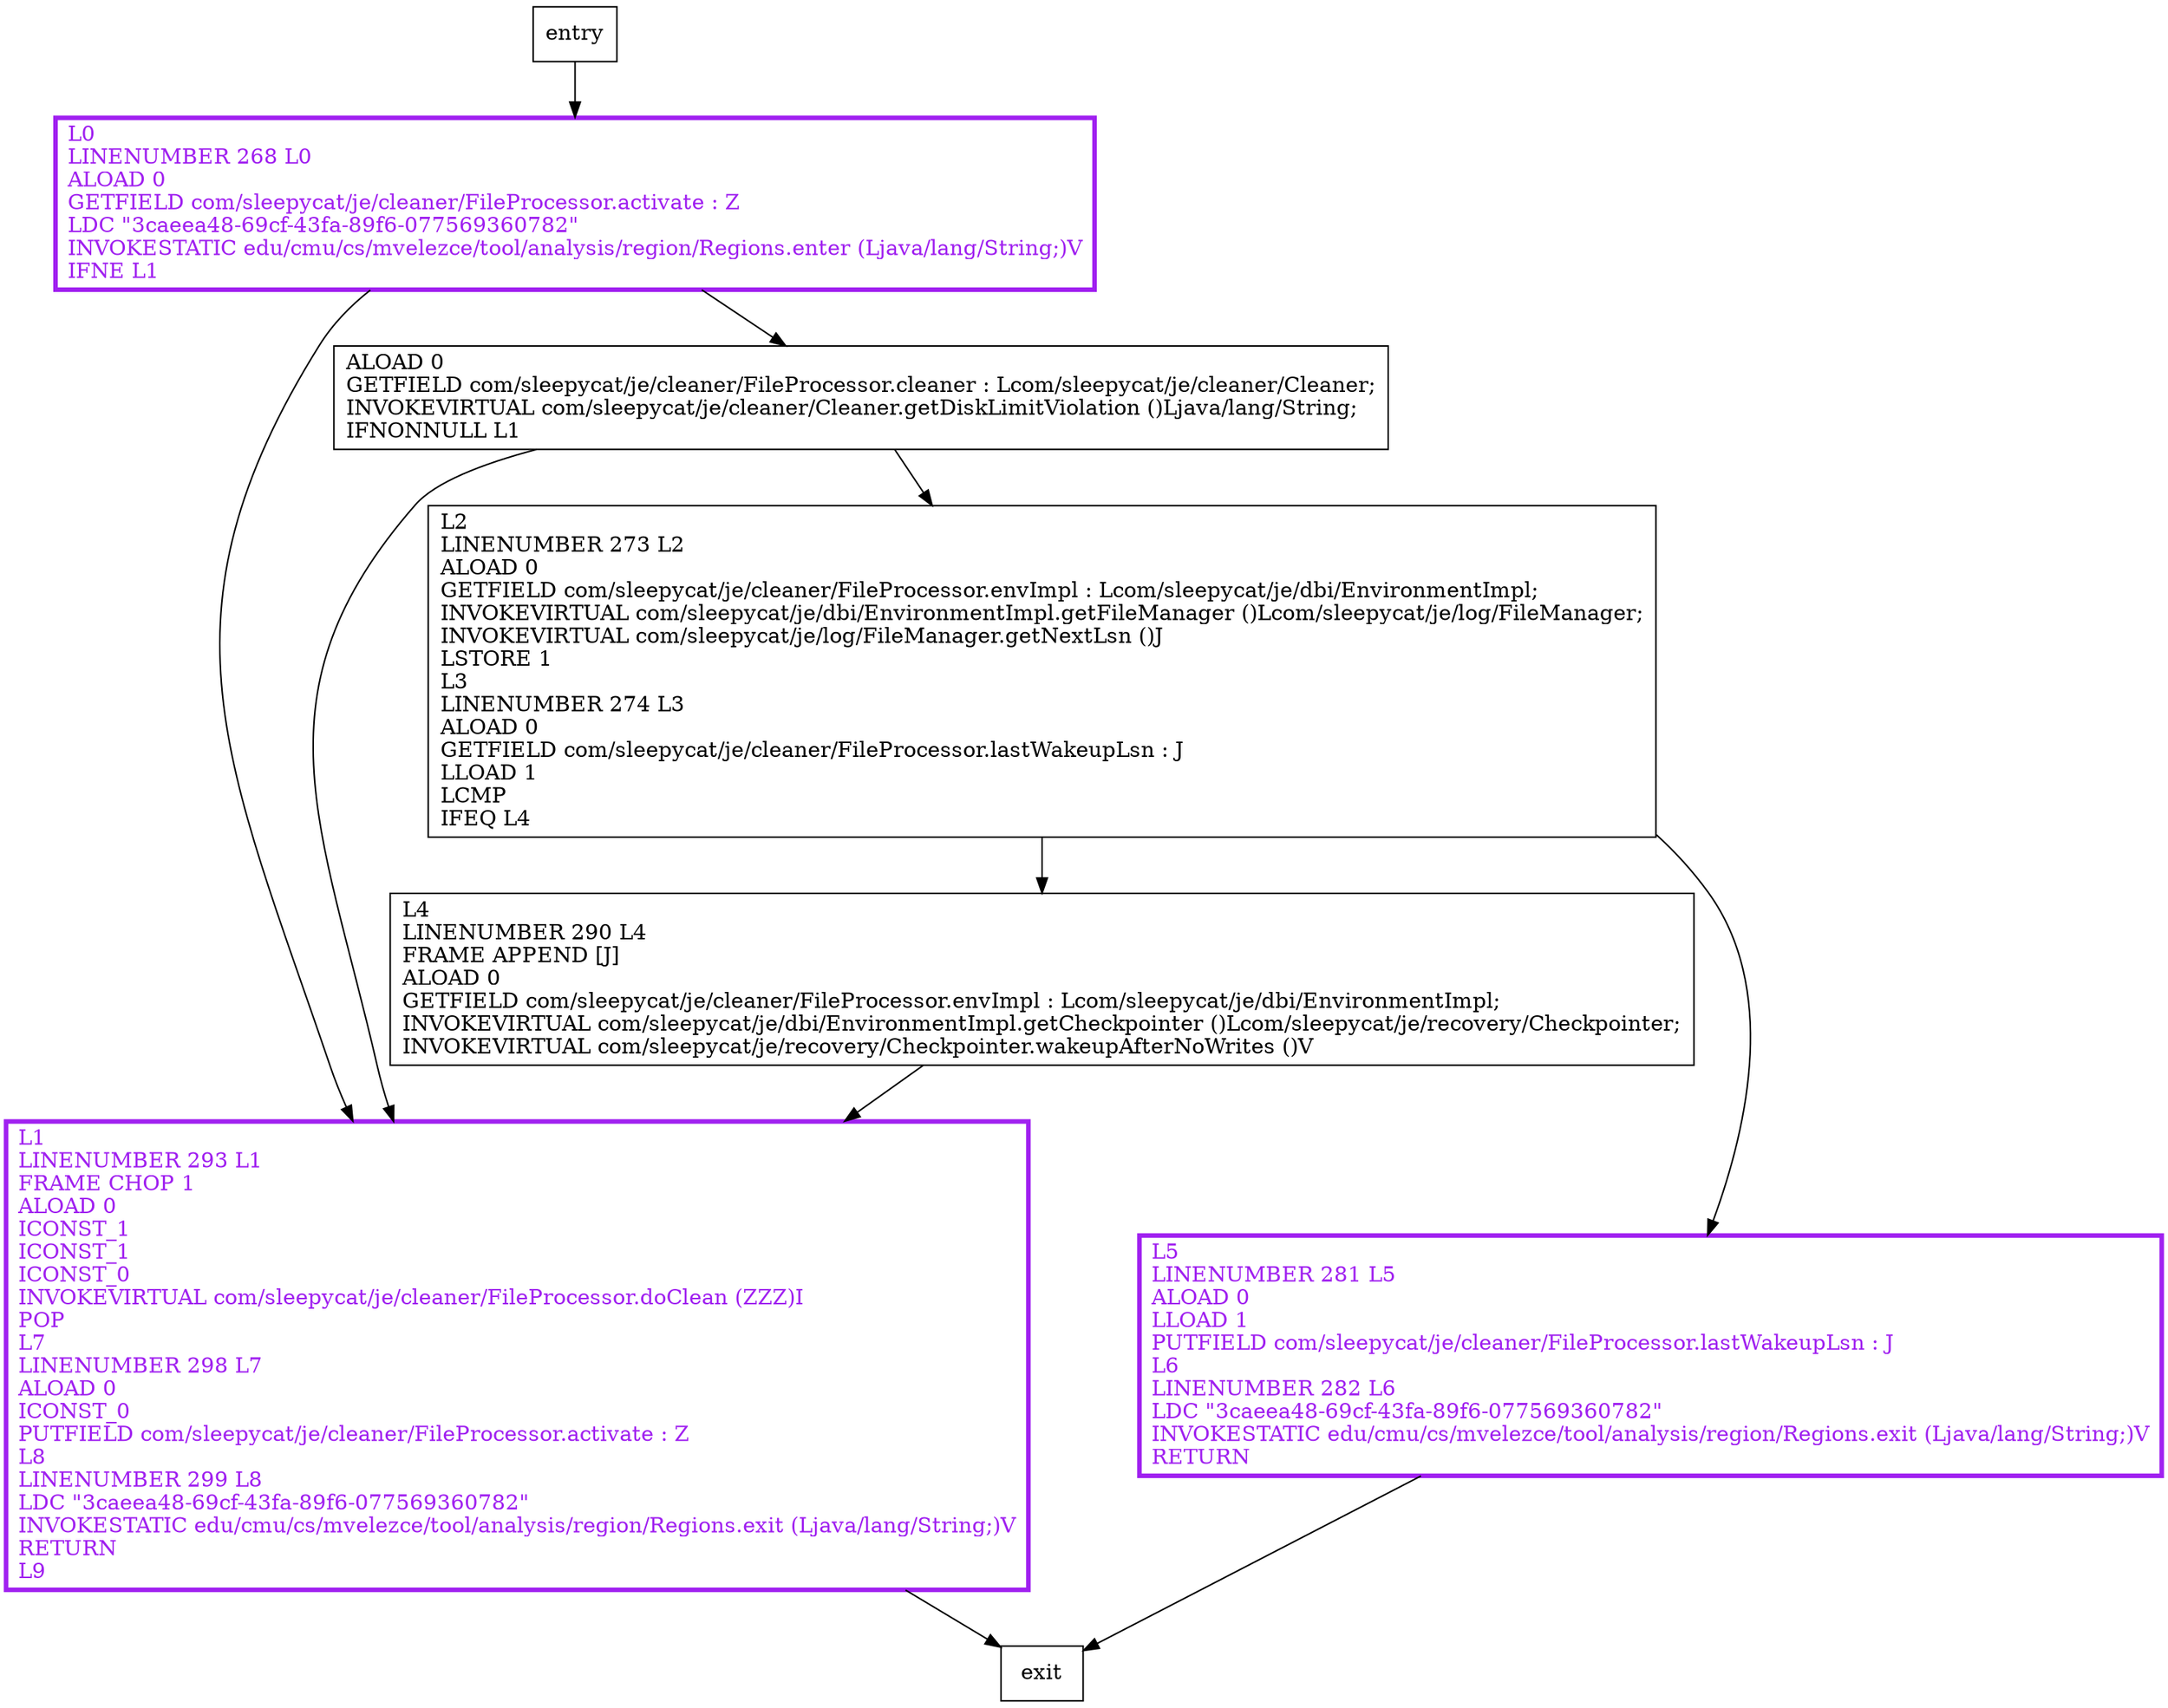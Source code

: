 digraph onWakeup {
node [shape=record];
148635643 [label="L2\lLINENUMBER 273 L2\lALOAD 0\lGETFIELD com/sleepycat/je/cleaner/FileProcessor.envImpl : Lcom/sleepycat/je/dbi/EnvironmentImpl;\lINVOKEVIRTUAL com/sleepycat/je/dbi/EnvironmentImpl.getFileManager ()Lcom/sleepycat/je/log/FileManager;\lINVOKEVIRTUAL com/sleepycat/je/log/FileManager.getNextLsn ()J\lLSTORE 1\lL3\lLINENUMBER 274 L3\lALOAD 0\lGETFIELD com/sleepycat/je/cleaner/FileProcessor.lastWakeupLsn : J\lLLOAD 1\lLCMP\lIFEQ L4\l"];
1789110533 [label="L4\lLINENUMBER 290 L4\lFRAME APPEND [J]\lALOAD 0\lGETFIELD com/sleepycat/je/cleaner/FileProcessor.envImpl : Lcom/sleepycat/je/dbi/EnvironmentImpl;\lINVOKEVIRTUAL com/sleepycat/je/dbi/EnvironmentImpl.getCheckpointer ()Lcom/sleepycat/je/recovery/Checkpointer;\lINVOKEVIRTUAL com/sleepycat/je/recovery/Checkpointer.wakeupAfterNoWrites ()V\l"];
1104422581 [label="L1\lLINENUMBER 293 L1\lFRAME CHOP 1\lALOAD 0\lICONST_1\lICONST_1\lICONST_0\lINVOKEVIRTUAL com/sleepycat/je/cleaner/FileProcessor.doClean (ZZZ)I\lPOP\lL7\lLINENUMBER 298 L7\lALOAD 0\lICONST_0\lPUTFIELD com/sleepycat/je/cleaner/FileProcessor.activate : Z\lL8\lLINENUMBER 299 L8\lLDC \"3caeea48-69cf-43fa-89f6-077569360782\"\lINVOKESTATIC edu/cmu/cs/mvelezce/tool/analysis/region/Regions.exit (Ljava/lang/String;)V\lRETURN\lL9\l"];
857394605 [label="ALOAD 0\lGETFIELD com/sleepycat/je/cleaner/FileProcessor.cleaner : Lcom/sleepycat/je/cleaner/Cleaner;\lINVOKEVIRTUAL com/sleepycat/je/cleaner/Cleaner.getDiskLimitViolation ()Ljava/lang/String;\lIFNONNULL L1\l"];
337799666 [label="L0\lLINENUMBER 268 L0\lALOAD 0\lGETFIELD com/sleepycat/je/cleaner/FileProcessor.activate : Z\lLDC \"3caeea48-69cf-43fa-89f6-077569360782\"\lINVOKESTATIC edu/cmu/cs/mvelezce/tool/analysis/region/Regions.enter (Ljava/lang/String;)V\lIFNE L1\l"];
254896875 [label="L5\lLINENUMBER 281 L5\lALOAD 0\lLLOAD 1\lPUTFIELD com/sleepycat/je/cleaner/FileProcessor.lastWakeupLsn : J\lL6\lLINENUMBER 282 L6\lLDC \"3caeea48-69cf-43fa-89f6-077569360782\"\lINVOKESTATIC edu/cmu/cs/mvelezce/tool/analysis/region/Regions.exit (Ljava/lang/String;)V\lRETURN\l"];
entry;
exit;
entry -> 337799666;
148635643 -> 1789110533;
148635643 -> 254896875;
1789110533 -> 1104422581;
1104422581 -> exit;
857394605 -> 148635643;
857394605 -> 1104422581;
337799666 -> 1104422581;
337799666 -> 857394605;
254896875 -> exit;
1104422581[fontcolor="purple", penwidth=3, color="purple"];
337799666[fontcolor="purple", penwidth=3, color="purple"];
254896875[fontcolor="purple", penwidth=3, color="purple"];
}
